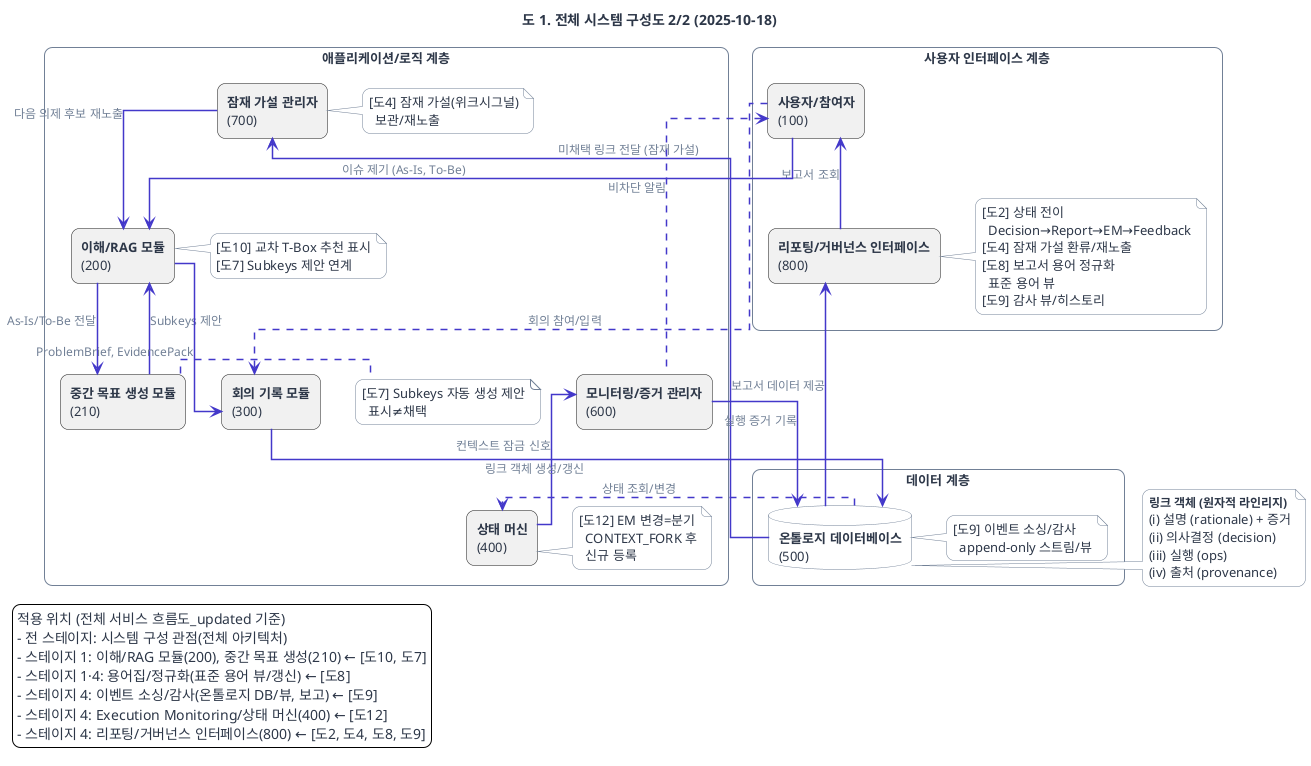 @startuml

' Set the main direction to vertical
top to bottom direction

title 도 1. 전체 시스템 구성도 2/2 (2025-10-18)

'================================================================
' Worflogy.com Website Theme for PlantUML
'================================================================

'// 1. 전역 스타일 (Global Style & Fonts) //
skinparam backgroundColor #ffffff
skinparam defaultFontName "Pretendard"
skinparam defaultFontSize 13
skinparam defaultFontColor #2D3748
skinparam shadowing false
skinparam roundCorner 16

'// 2. 화살표 및 연결선 스타일 (Arrow & Connector Style) //
skinparam ArrowColor #718096
skinparam ArrowThickness 1.5
skinparam ArrowFontColor #718096
skinparam ArrowFontSize 12
skinparam linetype ortho

'// 3. 기본 요소 스타일 (Standard Elements Style) //
skinparam card {
  BackgroundColor #ffffff
  BorderColor #718096
}
skinparam note {
  BackgroundColor #ffffff
  BorderColor #718096
  FontColor #2D3748
}
skinparam component {
  BackgroundColor #ffffff
  BorderColor #718096
}
skinparam package {
  BackgroundColor #ffffff
  BorderColor #718096
}
skinparam database {
  BackgroundColor #ffffff
  BorderColor #718096
}
' [추가] 파티션(Partition) 스타일 정의
skinparam partition {
  BackgroundColor #F4F6F8 ' 웹사이트의 연한 배경색으로 구분감 부여
  BorderColor #718096
  FontColor #2D3748
}

'// 4. 강조 요소 스타일 (Accent Elements Style) //
skinparam actor {
  BackgroundColor #4338CA
  BorderColor #4338CA
  FontColor #ffffff
}
skinparam participant {
  BackgroundColor #4338CA
  BorderColor #4338CA
  FontColor #ffffff
}
skinparam usecase {
  BackgroundColor #ffffff
  BorderColor #4338CA
  ArrowColor #4338CA
}
skinparam activity {
  BackgroundColor #ffffff
  BorderColor #4338CA
  FontColor #2D3748
}

'// 5. 클래스 다이어그램 스타일 (Class Diagram Style) //
skinparam class {
  BackgroundColor #ffffff
  BorderColor #718096 ' [수정] 테두리 색상 변경
  HeaderBackgroundColor #4338CA
  FontColor #ffffff
  AttributeFontColor #2D3748
  AttributeFontSize 12
}

'================================================================

' Layout & Components
rectangle "사용자 인터페이스 계층" {
  rectangle "<b>사용자/참여자</b>\n(100)" as User
  rectangle "<b>리포팅/거버넌스 인터페이스</b>\n(800)" as RPT
note right of RPT
[도2] 상태 전이
  Decision→Report→EM→Feedback
[도4] 잠재 가설 환류/재노출
[도8] 보고서 용어 정규화
  표준 용어 뷰
[도9] 감사 뷰/히스토리
end note

  User -[hidden]right- RPT
}

rectangle "애플리케이션/로직 계층" {
  rectangle "<b>잠재 가설 관리자</b>\n(700)" as WS
note right of WS
[도4] 잠재 가설(위크시그널)
  보관/재노출
end note

  rectangle "<b>이해/RAG 모듈</b>\n(200)" as RAG
note right of RAG
[도10] 교차 T-Box 추천 표시
[도7] Subkeys 제안 연계
end note

  rectangle "<b>중간 목표 생성 모듈</b>\n(210)" as SubkeyGen
note right of SubkeyGen
[도7] Subkeys 자동 생성 제안
  표시≠채택
end note

  rectangle "<b>회의 기록 모듈</b>\n(300)" as MTG
  rectangle "<b>상태 머신</b>\n(400)" as SM
note right of SM
[도12] EM 변경=분기
  CONTEXT_FORK 후
  신규 등록
end note

  rectangle "<b>모니터링/증거 관리자</b>\n(600)" as MON

' Use hidden links to create a grid layout
  WS -[hidden]right- RAG
  RAG -[hidden]right- SubkeyGen
  MTG -[hidden]right- MON
  MON -[hidden]right- SM
  WS -[hidden]down- MTG
}

rectangle "데이터 계층" {
  database "<b>온톨로지 데이터베이스</b>\n(500)" as DB
note right of DB
[도9] 이벤트 소싱/감사
  append-only 스트림/뷰
end note
}

' Data Flow (Manually re-routed for clarity)
'--- Primary Input & Creation Flow ---
User -down-> RAG: 이슈 제기 (As-Is, To-Be)
RAG -right-> SubkeyGen: As-Is/To-Be 전달
SubkeyGen -down-> RAG: Subkeys 제안
RAG -down-> MTG: ProblemBrief, EvidencePack
User -[dashed]down-> MTG: 회의 참여/입력
MTG -down-> DB: 링크 객체 생성/갱신

'--- Feedback Loop (Left side) ---
DB -left-> WS: 미채택 링크 전달 (잠재 가설)
WS -down-> RAG: 다음 의제 후보 재노출

'--- Reporting Loop (Far Left side) ---
DB -left-> RPT: 보고서 데이터 제공
RPT -up-> User: 보고서 조회

'--- Governance & Monitoring Loop (Right side) ---
DB -[dashed]right-> SM: 상태 조회/변경
SM -down-> MON: 컨텍스트 잠금 신호
MON -down-> DB: 실행 증거 기록

'--- Notification (Routed cleanly) ---
MON -[dashed]up-> User: 비차단 알림

note as N1
  <b><size:12>링크 객체 (원자적 라인리지)</size></b>
  (i) 설명 (rationale) + 증거
  (ii) 의사결정 (decision)
  (iii) 실행 (ops)
  (iv) 출처 (provenance)
endnote

DB -[hidden]right- N1

legend left
적용 위치 (전체 서비스 흐름도_updated 기준)
- 전 스테이지: 시스템 구성 관점(전체 아키텍처)
- 스테이지 1: 이해/RAG 모듈(200), 중간 목표 생성(210) ← [도10, 도7]
- 스테이지 1·4: 용어집/정규화(표준 용어 뷰/갱신) ← [도8]
- 스테이지 4: 이벤트 소싱/감사(온톨로지 DB/뷰, 보고) ← [도9]
- 스테이지 4: Execution Monitoring/상태 머신(400) ← [도12]
- 스테이지 4: 리포팅/거버넌스 인터페이스(800) ← [도2, 도4, 도8, 도9]
end legend

@enduml
